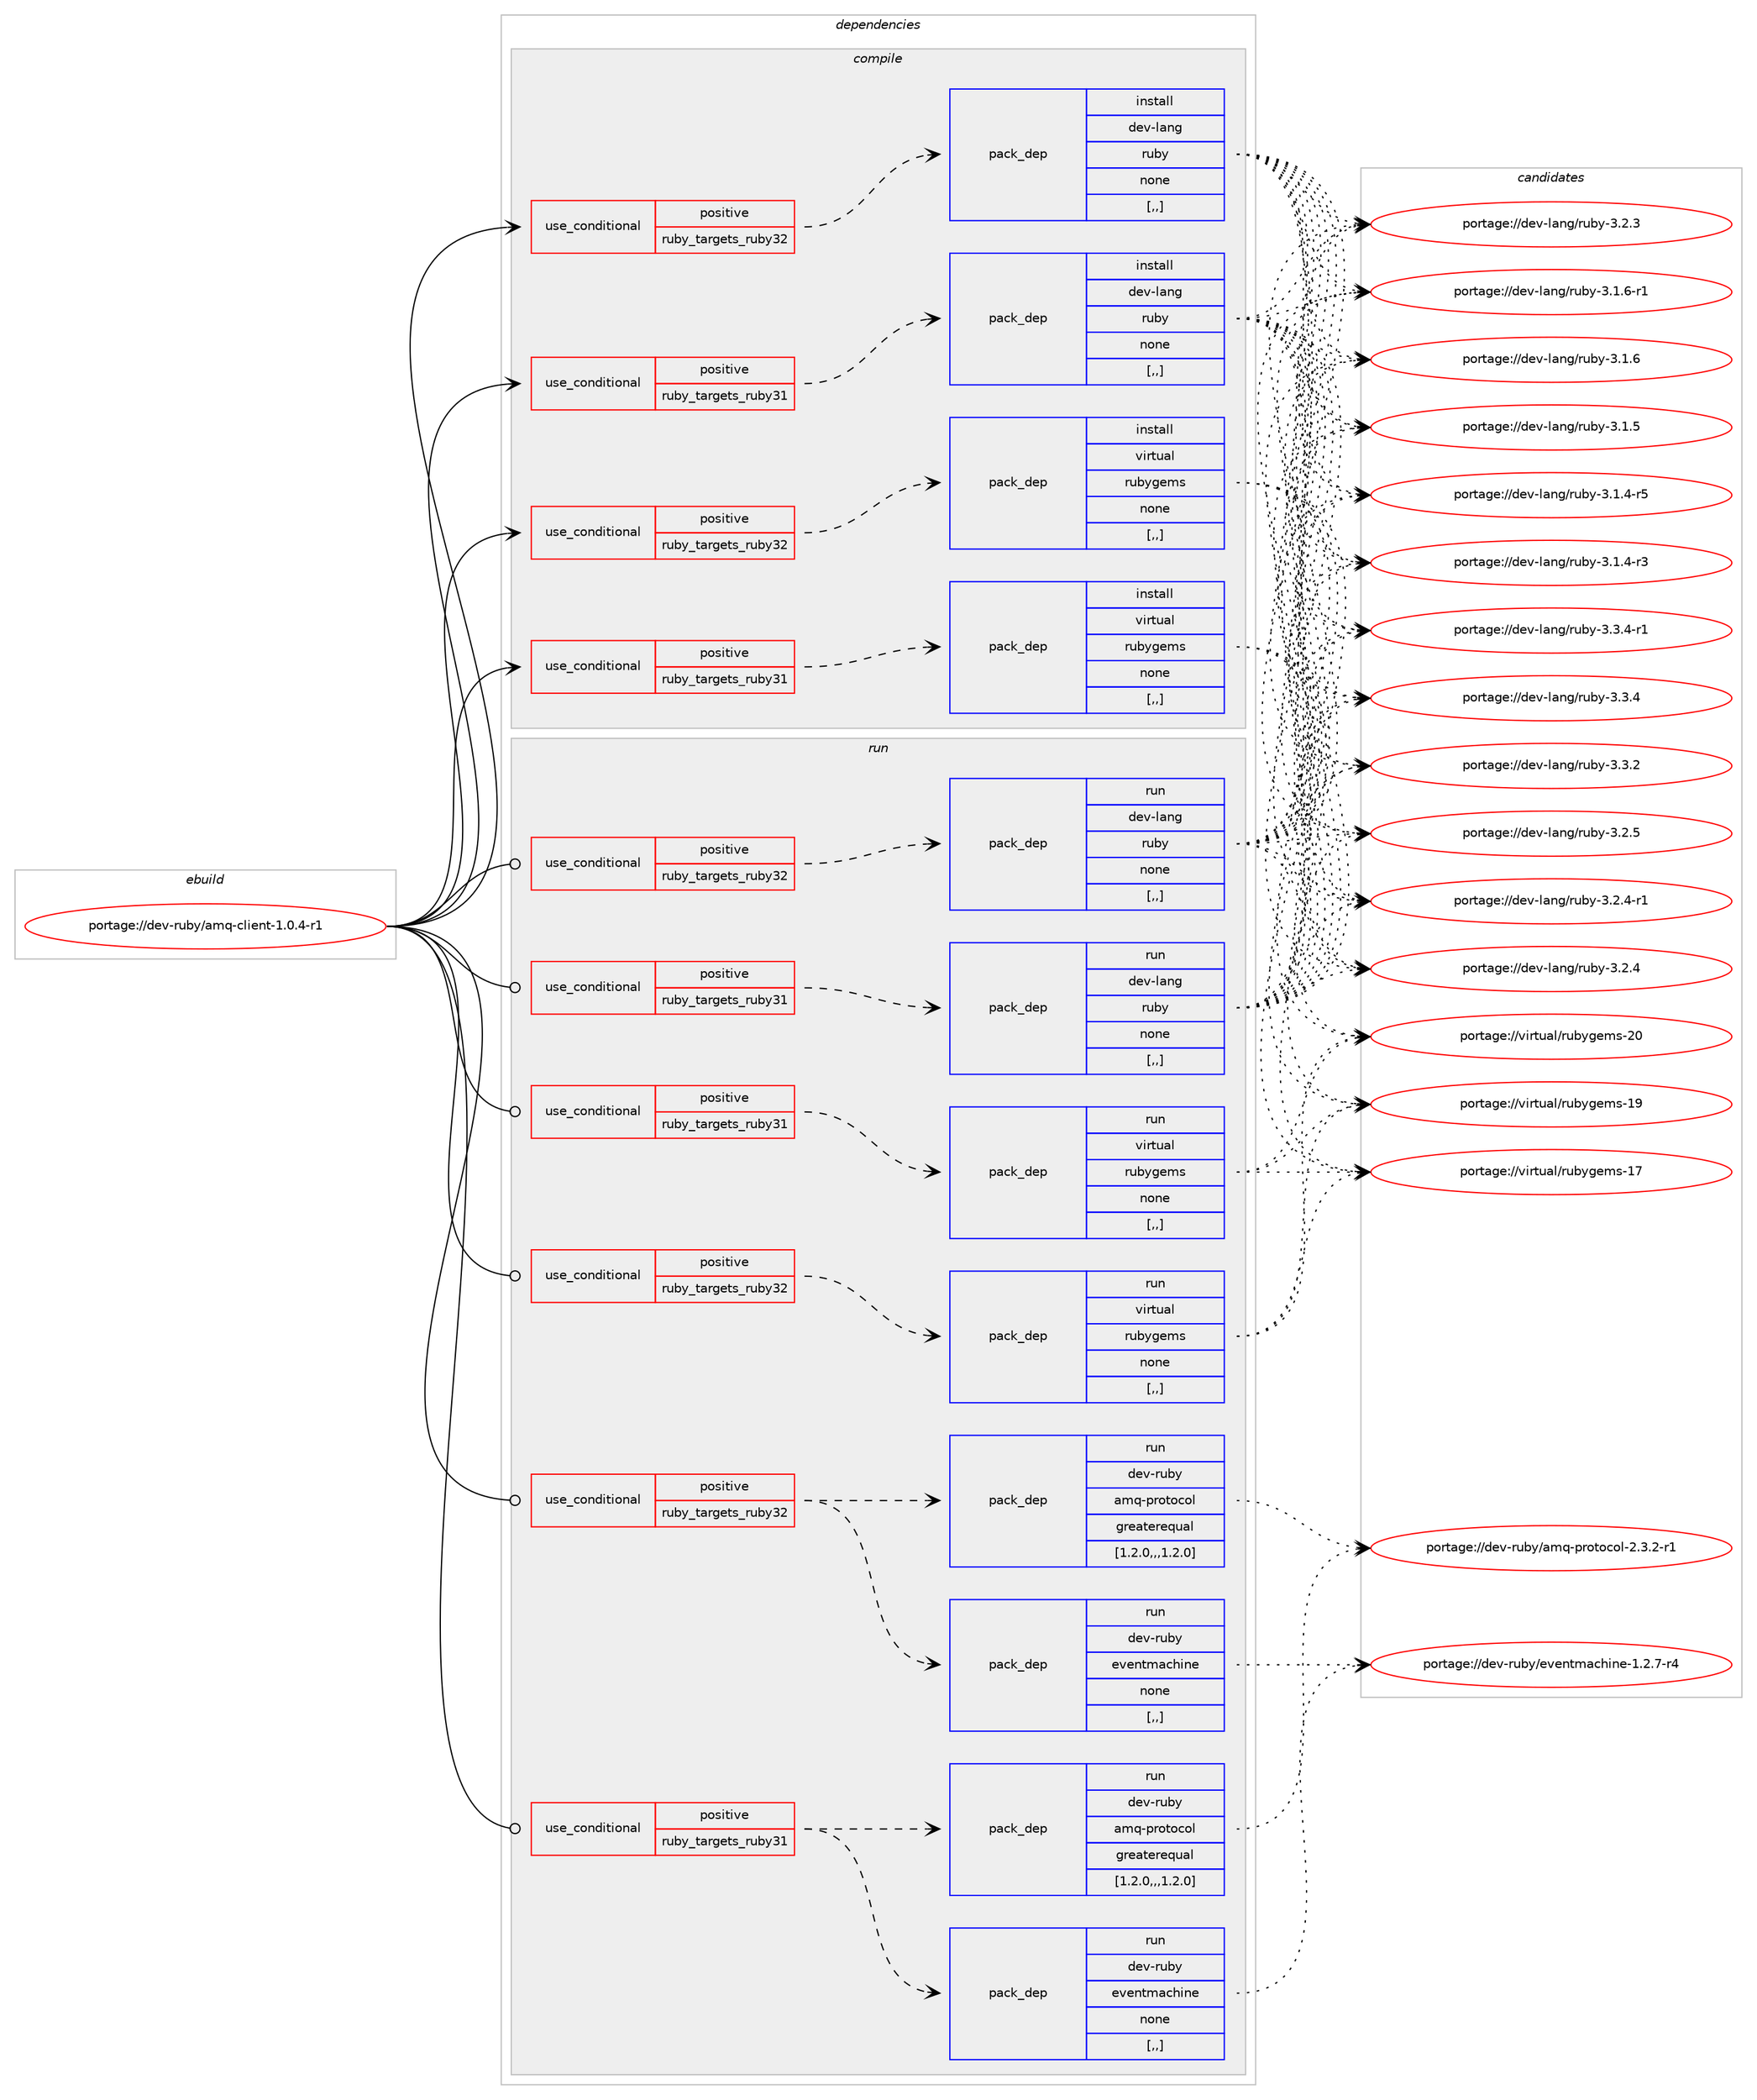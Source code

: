 digraph prolog {

# *************
# Graph options
# *************

newrank=true;
concentrate=true;
compound=true;
graph [rankdir=LR,fontname=Helvetica,fontsize=10,ranksep=1.5];#, ranksep=2.5, nodesep=0.2];
edge  [arrowhead=vee];
node  [fontname=Helvetica,fontsize=10];

# **********
# The ebuild
# **********

subgraph cluster_leftcol {
color=gray;
label=<<i>ebuild</i>>;
id [label="portage://dev-ruby/amq-client-1.0.4-r1", color=red, width=4, href="../dev-ruby/amq-client-1.0.4-r1.svg"];
}

# ****************
# The dependencies
# ****************

subgraph cluster_midcol {
color=gray;
label=<<i>dependencies</i>>;
subgraph cluster_compile {
fillcolor="#eeeeee";
style=filled;
label=<<i>compile</i>>;
subgraph cond44295 {
dependency176372 [label=<<TABLE BORDER="0" CELLBORDER="1" CELLSPACING="0" CELLPADDING="4"><TR><TD ROWSPAN="3" CELLPADDING="10">use_conditional</TD></TR><TR><TD>positive</TD></TR><TR><TD>ruby_targets_ruby31</TD></TR></TABLE>>, shape=none, color=red];
subgraph pack130788 {
dependency176373 [label=<<TABLE BORDER="0" CELLBORDER="1" CELLSPACING="0" CELLPADDING="4" WIDTH="220"><TR><TD ROWSPAN="6" CELLPADDING="30">pack_dep</TD></TR><TR><TD WIDTH="110">install</TD></TR><TR><TD>dev-lang</TD></TR><TR><TD>ruby</TD></TR><TR><TD>none</TD></TR><TR><TD>[,,]</TD></TR></TABLE>>, shape=none, color=blue];
}
dependency176372:e -> dependency176373:w [weight=20,style="dashed",arrowhead="vee"];
}
id:e -> dependency176372:w [weight=20,style="solid",arrowhead="vee"];
subgraph cond44296 {
dependency176374 [label=<<TABLE BORDER="0" CELLBORDER="1" CELLSPACING="0" CELLPADDING="4"><TR><TD ROWSPAN="3" CELLPADDING="10">use_conditional</TD></TR><TR><TD>positive</TD></TR><TR><TD>ruby_targets_ruby31</TD></TR></TABLE>>, shape=none, color=red];
subgraph pack130789 {
dependency176375 [label=<<TABLE BORDER="0" CELLBORDER="1" CELLSPACING="0" CELLPADDING="4" WIDTH="220"><TR><TD ROWSPAN="6" CELLPADDING="30">pack_dep</TD></TR><TR><TD WIDTH="110">install</TD></TR><TR><TD>virtual</TD></TR><TR><TD>rubygems</TD></TR><TR><TD>none</TD></TR><TR><TD>[,,]</TD></TR></TABLE>>, shape=none, color=blue];
}
dependency176374:e -> dependency176375:w [weight=20,style="dashed",arrowhead="vee"];
}
id:e -> dependency176374:w [weight=20,style="solid",arrowhead="vee"];
subgraph cond44297 {
dependency176376 [label=<<TABLE BORDER="0" CELLBORDER="1" CELLSPACING="0" CELLPADDING="4"><TR><TD ROWSPAN="3" CELLPADDING="10">use_conditional</TD></TR><TR><TD>positive</TD></TR><TR><TD>ruby_targets_ruby32</TD></TR></TABLE>>, shape=none, color=red];
subgraph pack130790 {
dependency176377 [label=<<TABLE BORDER="0" CELLBORDER="1" CELLSPACING="0" CELLPADDING="4" WIDTH="220"><TR><TD ROWSPAN="6" CELLPADDING="30">pack_dep</TD></TR><TR><TD WIDTH="110">install</TD></TR><TR><TD>dev-lang</TD></TR><TR><TD>ruby</TD></TR><TR><TD>none</TD></TR><TR><TD>[,,]</TD></TR></TABLE>>, shape=none, color=blue];
}
dependency176376:e -> dependency176377:w [weight=20,style="dashed",arrowhead="vee"];
}
id:e -> dependency176376:w [weight=20,style="solid",arrowhead="vee"];
subgraph cond44298 {
dependency176378 [label=<<TABLE BORDER="0" CELLBORDER="1" CELLSPACING="0" CELLPADDING="4"><TR><TD ROWSPAN="3" CELLPADDING="10">use_conditional</TD></TR><TR><TD>positive</TD></TR><TR><TD>ruby_targets_ruby32</TD></TR></TABLE>>, shape=none, color=red];
subgraph pack130791 {
dependency176379 [label=<<TABLE BORDER="0" CELLBORDER="1" CELLSPACING="0" CELLPADDING="4" WIDTH="220"><TR><TD ROWSPAN="6" CELLPADDING="30">pack_dep</TD></TR><TR><TD WIDTH="110">install</TD></TR><TR><TD>virtual</TD></TR><TR><TD>rubygems</TD></TR><TR><TD>none</TD></TR><TR><TD>[,,]</TD></TR></TABLE>>, shape=none, color=blue];
}
dependency176378:e -> dependency176379:w [weight=20,style="dashed",arrowhead="vee"];
}
id:e -> dependency176378:w [weight=20,style="solid",arrowhead="vee"];
}
subgraph cluster_compileandrun {
fillcolor="#eeeeee";
style=filled;
label=<<i>compile and run</i>>;
}
subgraph cluster_run {
fillcolor="#eeeeee";
style=filled;
label=<<i>run</i>>;
subgraph cond44299 {
dependency176380 [label=<<TABLE BORDER="0" CELLBORDER="1" CELLSPACING="0" CELLPADDING="4"><TR><TD ROWSPAN="3" CELLPADDING="10">use_conditional</TD></TR><TR><TD>positive</TD></TR><TR><TD>ruby_targets_ruby31</TD></TR></TABLE>>, shape=none, color=red];
subgraph pack130792 {
dependency176381 [label=<<TABLE BORDER="0" CELLBORDER="1" CELLSPACING="0" CELLPADDING="4" WIDTH="220"><TR><TD ROWSPAN="6" CELLPADDING="30">pack_dep</TD></TR><TR><TD WIDTH="110">run</TD></TR><TR><TD>dev-lang</TD></TR><TR><TD>ruby</TD></TR><TR><TD>none</TD></TR><TR><TD>[,,]</TD></TR></TABLE>>, shape=none, color=blue];
}
dependency176380:e -> dependency176381:w [weight=20,style="dashed",arrowhead="vee"];
}
id:e -> dependency176380:w [weight=20,style="solid",arrowhead="odot"];
subgraph cond44300 {
dependency176382 [label=<<TABLE BORDER="0" CELLBORDER="1" CELLSPACING="0" CELLPADDING="4"><TR><TD ROWSPAN="3" CELLPADDING="10">use_conditional</TD></TR><TR><TD>positive</TD></TR><TR><TD>ruby_targets_ruby31</TD></TR></TABLE>>, shape=none, color=red];
subgraph pack130793 {
dependency176383 [label=<<TABLE BORDER="0" CELLBORDER="1" CELLSPACING="0" CELLPADDING="4" WIDTH="220"><TR><TD ROWSPAN="6" CELLPADDING="30">pack_dep</TD></TR><TR><TD WIDTH="110">run</TD></TR><TR><TD>dev-ruby</TD></TR><TR><TD>amq-protocol</TD></TR><TR><TD>greaterequal</TD></TR><TR><TD>[1.2.0,,,1.2.0]</TD></TR></TABLE>>, shape=none, color=blue];
}
dependency176382:e -> dependency176383:w [weight=20,style="dashed",arrowhead="vee"];
subgraph pack130794 {
dependency176384 [label=<<TABLE BORDER="0" CELLBORDER="1" CELLSPACING="0" CELLPADDING="4" WIDTH="220"><TR><TD ROWSPAN="6" CELLPADDING="30">pack_dep</TD></TR><TR><TD WIDTH="110">run</TD></TR><TR><TD>dev-ruby</TD></TR><TR><TD>eventmachine</TD></TR><TR><TD>none</TD></TR><TR><TD>[,,]</TD></TR></TABLE>>, shape=none, color=blue];
}
dependency176382:e -> dependency176384:w [weight=20,style="dashed",arrowhead="vee"];
}
id:e -> dependency176382:w [weight=20,style="solid",arrowhead="odot"];
subgraph cond44301 {
dependency176385 [label=<<TABLE BORDER="0" CELLBORDER="1" CELLSPACING="0" CELLPADDING="4"><TR><TD ROWSPAN="3" CELLPADDING="10">use_conditional</TD></TR><TR><TD>positive</TD></TR><TR><TD>ruby_targets_ruby31</TD></TR></TABLE>>, shape=none, color=red];
subgraph pack130795 {
dependency176386 [label=<<TABLE BORDER="0" CELLBORDER="1" CELLSPACING="0" CELLPADDING="4" WIDTH="220"><TR><TD ROWSPAN="6" CELLPADDING="30">pack_dep</TD></TR><TR><TD WIDTH="110">run</TD></TR><TR><TD>virtual</TD></TR><TR><TD>rubygems</TD></TR><TR><TD>none</TD></TR><TR><TD>[,,]</TD></TR></TABLE>>, shape=none, color=blue];
}
dependency176385:e -> dependency176386:w [weight=20,style="dashed",arrowhead="vee"];
}
id:e -> dependency176385:w [weight=20,style="solid",arrowhead="odot"];
subgraph cond44302 {
dependency176387 [label=<<TABLE BORDER="0" CELLBORDER="1" CELLSPACING="0" CELLPADDING="4"><TR><TD ROWSPAN="3" CELLPADDING="10">use_conditional</TD></TR><TR><TD>positive</TD></TR><TR><TD>ruby_targets_ruby32</TD></TR></TABLE>>, shape=none, color=red];
subgraph pack130796 {
dependency176388 [label=<<TABLE BORDER="0" CELLBORDER="1" CELLSPACING="0" CELLPADDING="4" WIDTH="220"><TR><TD ROWSPAN="6" CELLPADDING="30">pack_dep</TD></TR><TR><TD WIDTH="110">run</TD></TR><TR><TD>dev-lang</TD></TR><TR><TD>ruby</TD></TR><TR><TD>none</TD></TR><TR><TD>[,,]</TD></TR></TABLE>>, shape=none, color=blue];
}
dependency176387:e -> dependency176388:w [weight=20,style="dashed",arrowhead="vee"];
}
id:e -> dependency176387:w [weight=20,style="solid",arrowhead="odot"];
subgraph cond44303 {
dependency176389 [label=<<TABLE BORDER="0" CELLBORDER="1" CELLSPACING="0" CELLPADDING="4"><TR><TD ROWSPAN="3" CELLPADDING="10">use_conditional</TD></TR><TR><TD>positive</TD></TR><TR><TD>ruby_targets_ruby32</TD></TR></TABLE>>, shape=none, color=red];
subgraph pack130797 {
dependency176390 [label=<<TABLE BORDER="0" CELLBORDER="1" CELLSPACING="0" CELLPADDING="4" WIDTH="220"><TR><TD ROWSPAN="6" CELLPADDING="30">pack_dep</TD></TR><TR><TD WIDTH="110">run</TD></TR><TR><TD>dev-ruby</TD></TR><TR><TD>amq-protocol</TD></TR><TR><TD>greaterequal</TD></TR><TR><TD>[1.2.0,,,1.2.0]</TD></TR></TABLE>>, shape=none, color=blue];
}
dependency176389:e -> dependency176390:w [weight=20,style="dashed",arrowhead="vee"];
subgraph pack130798 {
dependency176391 [label=<<TABLE BORDER="0" CELLBORDER="1" CELLSPACING="0" CELLPADDING="4" WIDTH="220"><TR><TD ROWSPAN="6" CELLPADDING="30">pack_dep</TD></TR><TR><TD WIDTH="110">run</TD></TR><TR><TD>dev-ruby</TD></TR><TR><TD>eventmachine</TD></TR><TR><TD>none</TD></TR><TR><TD>[,,]</TD></TR></TABLE>>, shape=none, color=blue];
}
dependency176389:e -> dependency176391:w [weight=20,style="dashed",arrowhead="vee"];
}
id:e -> dependency176389:w [weight=20,style="solid",arrowhead="odot"];
subgraph cond44304 {
dependency176392 [label=<<TABLE BORDER="0" CELLBORDER="1" CELLSPACING="0" CELLPADDING="4"><TR><TD ROWSPAN="3" CELLPADDING="10">use_conditional</TD></TR><TR><TD>positive</TD></TR><TR><TD>ruby_targets_ruby32</TD></TR></TABLE>>, shape=none, color=red];
subgraph pack130799 {
dependency176393 [label=<<TABLE BORDER="0" CELLBORDER="1" CELLSPACING="0" CELLPADDING="4" WIDTH="220"><TR><TD ROWSPAN="6" CELLPADDING="30">pack_dep</TD></TR><TR><TD WIDTH="110">run</TD></TR><TR><TD>virtual</TD></TR><TR><TD>rubygems</TD></TR><TR><TD>none</TD></TR><TR><TD>[,,]</TD></TR></TABLE>>, shape=none, color=blue];
}
dependency176392:e -> dependency176393:w [weight=20,style="dashed",arrowhead="vee"];
}
id:e -> dependency176392:w [weight=20,style="solid",arrowhead="odot"];
}
}

# **************
# The candidates
# **************

subgraph cluster_choices {
rank=same;
color=gray;
label=<<i>candidates</i>>;

subgraph choice130788 {
color=black;
nodesep=1;
choice100101118451089711010347114117981214551465146524511449 [label="portage://dev-lang/ruby-3.3.4-r1", color=red, width=4,href="../dev-lang/ruby-3.3.4-r1.svg"];
choice10010111845108971101034711411798121455146514652 [label="portage://dev-lang/ruby-3.3.4", color=red, width=4,href="../dev-lang/ruby-3.3.4.svg"];
choice10010111845108971101034711411798121455146514650 [label="portage://dev-lang/ruby-3.3.2", color=red, width=4,href="../dev-lang/ruby-3.3.2.svg"];
choice10010111845108971101034711411798121455146504653 [label="portage://dev-lang/ruby-3.2.5", color=red, width=4,href="../dev-lang/ruby-3.2.5.svg"];
choice100101118451089711010347114117981214551465046524511449 [label="portage://dev-lang/ruby-3.2.4-r1", color=red, width=4,href="../dev-lang/ruby-3.2.4-r1.svg"];
choice10010111845108971101034711411798121455146504652 [label="portage://dev-lang/ruby-3.2.4", color=red, width=4,href="../dev-lang/ruby-3.2.4.svg"];
choice10010111845108971101034711411798121455146504651 [label="portage://dev-lang/ruby-3.2.3", color=red, width=4,href="../dev-lang/ruby-3.2.3.svg"];
choice100101118451089711010347114117981214551464946544511449 [label="portage://dev-lang/ruby-3.1.6-r1", color=red, width=4,href="../dev-lang/ruby-3.1.6-r1.svg"];
choice10010111845108971101034711411798121455146494654 [label="portage://dev-lang/ruby-3.1.6", color=red, width=4,href="../dev-lang/ruby-3.1.6.svg"];
choice10010111845108971101034711411798121455146494653 [label="portage://dev-lang/ruby-3.1.5", color=red, width=4,href="../dev-lang/ruby-3.1.5.svg"];
choice100101118451089711010347114117981214551464946524511453 [label="portage://dev-lang/ruby-3.1.4-r5", color=red, width=4,href="../dev-lang/ruby-3.1.4-r5.svg"];
choice100101118451089711010347114117981214551464946524511451 [label="portage://dev-lang/ruby-3.1.4-r3", color=red, width=4,href="../dev-lang/ruby-3.1.4-r3.svg"];
dependency176373:e -> choice100101118451089711010347114117981214551465146524511449:w [style=dotted,weight="100"];
dependency176373:e -> choice10010111845108971101034711411798121455146514652:w [style=dotted,weight="100"];
dependency176373:e -> choice10010111845108971101034711411798121455146514650:w [style=dotted,weight="100"];
dependency176373:e -> choice10010111845108971101034711411798121455146504653:w [style=dotted,weight="100"];
dependency176373:e -> choice100101118451089711010347114117981214551465046524511449:w [style=dotted,weight="100"];
dependency176373:e -> choice10010111845108971101034711411798121455146504652:w [style=dotted,weight="100"];
dependency176373:e -> choice10010111845108971101034711411798121455146504651:w [style=dotted,weight="100"];
dependency176373:e -> choice100101118451089711010347114117981214551464946544511449:w [style=dotted,weight="100"];
dependency176373:e -> choice10010111845108971101034711411798121455146494654:w [style=dotted,weight="100"];
dependency176373:e -> choice10010111845108971101034711411798121455146494653:w [style=dotted,weight="100"];
dependency176373:e -> choice100101118451089711010347114117981214551464946524511453:w [style=dotted,weight="100"];
dependency176373:e -> choice100101118451089711010347114117981214551464946524511451:w [style=dotted,weight="100"];
}
subgraph choice130789 {
color=black;
nodesep=1;
choice118105114116117971084711411798121103101109115455048 [label="portage://virtual/rubygems-20", color=red, width=4,href="../virtual/rubygems-20.svg"];
choice118105114116117971084711411798121103101109115454957 [label="portage://virtual/rubygems-19", color=red, width=4,href="../virtual/rubygems-19.svg"];
choice118105114116117971084711411798121103101109115454955 [label="portage://virtual/rubygems-17", color=red, width=4,href="../virtual/rubygems-17.svg"];
dependency176375:e -> choice118105114116117971084711411798121103101109115455048:w [style=dotted,weight="100"];
dependency176375:e -> choice118105114116117971084711411798121103101109115454957:w [style=dotted,weight="100"];
dependency176375:e -> choice118105114116117971084711411798121103101109115454955:w [style=dotted,weight="100"];
}
subgraph choice130790 {
color=black;
nodesep=1;
choice100101118451089711010347114117981214551465146524511449 [label="portage://dev-lang/ruby-3.3.4-r1", color=red, width=4,href="../dev-lang/ruby-3.3.4-r1.svg"];
choice10010111845108971101034711411798121455146514652 [label="portage://dev-lang/ruby-3.3.4", color=red, width=4,href="../dev-lang/ruby-3.3.4.svg"];
choice10010111845108971101034711411798121455146514650 [label="portage://dev-lang/ruby-3.3.2", color=red, width=4,href="../dev-lang/ruby-3.3.2.svg"];
choice10010111845108971101034711411798121455146504653 [label="portage://dev-lang/ruby-3.2.5", color=red, width=4,href="../dev-lang/ruby-3.2.5.svg"];
choice100101118451089711010347114117981214551465046524511449 [label="portage://dev-lang/ruby-3.2.4-r1", color=red, width=4,href="../dev-lang/ruby-3.2.4-r1.svg"];
choice10010111845108971101034711411798121455146504652 [label="portage://dev-lang/ruby-3.2.4", color=red, width=4,href="../dev-lang/ruby-3.2.4.svg"];
choice10010111845108971101034711411798121455146504651 [label="portage://dev-lang/ruby-3.2.3", color=red, width=4,href="../dev-lang/ruby-3.2.3.svg"];
choice100101118451089711010347114117981214551464946544511449 [label="portage://dev-lang/ruby-3.1.6-r1", color=red, width=4,href="../dev-lang/ruby-3.1.6-r1.svg"];
choice10010111845108971101034711411798121455146494654 [label="portage://dev-lang/ruby-3.1.6", color=red, width=4,href="../dev-lang/ruby-3.1.6.svg"];
choice10010111845108971101034711411798121455146494653 [label="portage://dev-lang/ruby-3.1.5", color=red, width=4,href="../dev-lang/ruby-3.1.5.svg"];
choice100101118451089711010347114117981214551464946524511453 [label="portage://dev-lang/ruby-3.1.4-r5", color=red, width=4,href="../dev-lang/ruby-3.1.4-r5.svg"];
choice100101118451089711010347114117981214551464946524511451 [label="portage://dev-lang/ruby-3.1.4-r3", color=red, width=4,href="../dev-lang/ruby-3.1.4-r3.svg"];
dependency176377:e -> choice100101118451089711010347114117981214551465146524511449:w [style=dotted,weight="100"];
dependency176377:e -> choice10010111845108971101034711411798121455146514652:w [style=dotted,weight="100"];
dependency176377:e -> choice10010111845108971101034711411798121455146514650:w [style=dotted,weight="100"];
dependency176377:e -> choice10010111845108971101034711411798121455146504653:w [style=dotted,weight="100"];
dependency176377:e -> choice100101118451089711010347114117981214551465046524511449:w [style=dotted,weight="100"];
dependency176377:e -> choice10010111845108971101034711411798121455146504652:w [style=dotted,weight="100"];
dependency176377:e -> choice10010111845108971101034711411798121455146504651:w [style=dotted,weight="100"];
dependency176377:e -> choice100101118451089711010347114117981214551464946544511449:w [style=dotted,weight="100"];
dependency176377:e -> choice10010111845108971101034711411798121455146494654:w [style=dotted,weight="100"];
dependency176377:e -> choice10010111845108971101034711411798121455146494653:w [style=dotted,weight="100"];
dependency176377:e -> choice100101118451089711010347114117981214551464946524511453:w [style=dotted,weight="100"];
dependency176377:e -> choice100101118451089711010347114117981214551464946524511451:w [style=dotted,weight="100"];
}
subgraph choice130791 {
color=black;
nodesep=1;
choice118105114116117971084711411798121103101109115455048 [label="portage://virtual/rubygems-20", color=red, width=4,href="../virtual/rubygems-20.svg"];
choice118105114116117971084711411798121103101109115454957 [label="portage://virtual/rubygems-19", color=red, width=4,href="../virtual/rubygems-19.svg"];
choice118105114116117971084711411798121103101109115454955 [label="portage://virtual/rubygems-17", color=red, width=4,href="../virtual/rubygems-17.svg"];
dependency176379:e -> choice118105114116117971084711411798121103101109115455048:w [style=dotted,weight="100"];
dependency176379:e -> choice118105114116117971084711411798121103101109115454957:w [style=dotted,weight="100"];
dependency176379:e -> choice118105114116117971084711411798121103101109115454955:w [style=dotted,weight="100"];
}
subgraph choice130792 {
color=black;
nodesep=1;
choice100101118451089711010347114117981214551465146524511449 [label="portage://dev-lang/ruby-3.3.4-r1", color=red, width=4,href="../dev-lang/ruby-3.3.4-r1.svg"];
choice10010111845108971101034711411798121455146514652 [label="portage://dev-lang/ruby-3.3.4", color=red, width=4,href="../dev-lang/ruby-3.3.4.svg"];
choice10010111845108971101034711411798121455146514650 [label="portage://dev-lang/ruby-3.3.2", color=red, width=4,href="../dev-lang/ruby-3.3.2.svg"];
choice10010111845108971101034711411798121455146504653 [label="portage://dev-lang/ruby-3.2.5", color=red, width=4,href="../dev-lang/ruby-3.2.5.svg"];
choice100101118451089711010347114117981214551465046524511449 [label="portage://dev-lang/ruby-3.2.4-r1", color=red, width=4,href="../dev-lang/ruby-3.2.4-r1.svg"];
choice10010111845108971101034711411798121455146504652 [label="portage://dev-lang/ruby-3.2.4", color=red, width=4,href="../dev-lang/ruby-3.2.4.svg"];
choice10010111845108971101034711411798121455146504651 [label="portage://dev-lang/ruby-3.2.3", color=red, width=4,href="../dev-lang/ruby-3.2.3.svg"];
choice100101118451089711010347114117981214551464946544511449 [label="portage://dev-lang/ruby-3.1.6-r1", color=red, width=4,href="../dev-lang/ruby-3.1.6-r1.svg"];
choice10010111845108971101034711411798121455146494654 [label="portage://dev-lang/ruby-3.1.6", color=red, width=4,href="../dev-lang/ruby-3.1.6.svg"];
choice10010111845108971101034711411798121455146494653 [label="portage://dev-lang/ruby-3.1.5", color=red, width=4,href="../dev-lang/ruby-3.1.5.svg"];
choice100101118451089711010347114117981214551464946524511453 [label="portage://dev-lang/ruby-3.1.4-r5", color=red, width=4,href="../dev-lang/ruby-3.1.4-r5.svg"];
choice100101118451089711010347114117981214551464946524511451 [label="portage://dev-lang/ruby-3.1.4-r3", color=red, width=4,href="../dev-lang/ruby-3.1.4-r3.svg"];
dependency176381:e -> choice100101118451089711010347114117981214551465146524511449:w [style=dotted,weight="100"];
dependency176381:e -> choice10010111845108971101034711411798121455146514652:w [style=dotted,weight="100"];
dependency176381:e -> choice10010111845108971101034711411798121455146514650:w [style=dotted,weight="100"];
dependency176381:e -> choice10010111845108971101034711411798121455146504653:w [style=dotted,weight="100"];
dependency176381:e -> choice100101118451089711010347114117981214551465046524511449:w [style=dotted,weight="100"];
dependency176381:e -> choice10010111845108971101034711411798121455146504652:w [style=dotted,weight="100"];
dependency176381:e -> choice10010111845108971101034711411798121455146504651:w [style=dotted,weight="100"];
dependency176381:e -> choice100101118451089711010347114117981214551464946544511449:w [style=dotted,weight="100"];
dependency176381:e -> choice10010111845108971101034711411798121455146494654:w [style=dotted,weight="100"];
dependency176381:e -> choice10010111845108971101034711411798121455146494653:w [style=dotted,weight="100"];
dependency176381:e -> choice100101118451089711010347114117981214551464946524511453:w [style=dotted,weight="100"];
dependency176381:e -> choice100101118451089711010347114117981214551464946524511451:w [style=dotted,weight="100"];
}
subgraph choice130793 {
color=black;
nodesep=1;
choice1001011184511411798121479710911345112114111116111991111084550465146504511449 [label="portage://dev-ruby/amq-protocol-2.3.2-r1", color=red, width=4,href="../dev-ruby/amq-protocol-2.3.2-r1.svg"];
dependency176383:e -> choice1001011184511411798121479710911345112114111116111991111084550465146504511449:w [style=dotted,weight="100"];
}
subgraph choice130794 {
color=black;
nodesep=1;
choice10010111845114117981214710111810111011610997991041051101014549465046554511452 [label="portage://dev-ruby/eventmachine-1.2.7-r4", color=red, width=4,href="../dev-ruby/eventmachine-1.2.7-r4.svg"];
dependency176384:e -> choice10010111845114117981214710111810111011610997991041051101014549465046554511452:w [style=dotted,weight="100"];
}
subgraph choice130795 {
color=black;
nodesep=1;
choice118105114116117971084711411798121103101109115455048 [label="portage://virtual/rubygems-20", color=red, width=4,href="../virtual/rubygems-20.svg"];
choice118105114116117971084711411798121103101109115454957 [label="portage://virtual/rubygems-19", color=red, width=4,href="../virtual/rubygems-19.svg"];
choice118105114116117971084711411798121103101109115454955 [label="portage://virtual/rubygems-17", color=red, width=4,href="../virtual/rubygems-17.svg"];
dependency176386:e -> choice118105114116117971084711411798121103101109115455048:w [style=dotted,weight="100"];
dependency176386:e -> choice118105114116117971084711411798121103101109115454957:w [style=dotted,weight="100"];
dependency176386:e -> choice118105114116117971084711411798121103101109115454955:w [style=dotted,weight="100"];
}
subgraph choice130796 {
color=black;
nodesep=1;
choice100101118451089711010347114117981214551465146524511449 [label="portage://dev-lang/ruby-3.3.4-r1", color=red, width=4,href="../dev-lang/ruby-3.3.4-r1.svg"];
choice10010111845108971101034711411798121455146514652 [label="portage://dev-lang/ruby-3.3.4", color=red, width=4,href="../dev-lang/ruby-3.3.4.svg"];
choice10010111845108971101034711411798121455146514650 [label="portage://dev-lang/ruby-3.3.2", color=red, width=4,href="../dev-lang/ruby-3.3.2.svg"];
choice10010111845108971101034711411798121455146504653 [label="portage://dev-lang/ruby-3.2.5", color=red, width=4,href="../dev-lang/ruby-3.2.5.svg"];
choice100101118451089711010347114117981214551465046524511449 [label="portage://dev-lang/ruby-3.2.4-r1", color=red, width=4,href="../dev-lang/ruby-3.2.4-r1.svg"];
choice10010111845108971101034711411798121455146504652 [label="portage://dev-lang/ruby-3.2.4", color=red, width=4,href="../dev-lang/ruby-3.2.4.svg"];
choice10010111845108971101034711411798121455146504651 [label="portage://dev-lang/ruby-3.2.3", color=red, width=4,href="../dev-lang/ruby-3.2.3.svg"];
choice100101118451089711010347114117981214551464946544511449 [label="portage://dev-lang/ruby-3.1.6-r1", color=red, width=4,href="../dev-lang/ruby-3.1.6-r1.svg"];
choice10010111845108971101034711411798121455146494654 [label="portage://dev-lang/ruby-3.1.6", color=red, width=4,href="../dev-lang/ruby-3.1.6.svg"];
choice10010111845108971101034711411798121455146494653 [label="portage://dev-lang/ruby-3.1.5", color=red, width=4,href="../dev-lang/ruby-3.1.5.svg"];
choice100101118451089711010347114117981214551464946524511453 [label="portage://dev-lang/ruby-3.1.4-r5", color=red, width=4,href="../dev-lang/ruby-3.1.4-r5.svg"];
choice100101118451089711010347114117981214551464946524511451 [label="portage://dev-lang/ruby-3.1.4-r3", color=red, width=4,href="../dev-lang/ruby-3.1.4-r3.svg"];
dependency176388:e -> choice100101118451089711010347114117981214551465146524511449:w [style=dotted,weight="100"];
dependency176388:e -> choice10010111845108971101034711411798121455146514652:w [style=dotted,weight="100"];
dependency176388:e -> choice10010111845108971101034711411798121455146514650:w [style=dotted,weight="100"];
dependency176388:e -> choice10010111845108971101034711411798121455146504653:w [style=dotted,weight="100"];
dependency176388:e -> choice100101118451089711010347114117981214551465046524511449:w [style=dotted,weight="100"];
dependency176388:e -> choice10010111845108971101034711411798121455146504652:w [style=dotted,weight="100"];
dependency176388:e -> choice10010111845108971101034711411798121455146504651:w [style=dotted,weight="100"];
dependency176388:e -> choice100101118451089711010347114117981214551464946544511449:w [style=dotted,weight="100"];
dependency176388:e -> choice10010111845108971101034711411798121455146494654:w [style=dotted,weight="100"];
dependency176388:e -> choice10010111845108971101034711411798121455146494653:w [style=dotted,weight="100"];
dependency176388:e -> choice100101118451089711010347114117981214551464946524511453:w [style=dotted,weight="100"];
dependency176388:e -> choice100101118451089711010347114117981214551464946524511451:w [style=dotted,weight="100"];
}
subgraph choice130797 {
color=black;
nodesep=1;
choice1001011184511411798121479710911345112114111116111991111084550465146504511449 [label="portage://dev-ruby/amq-protocol-2.3.2-r1", color=red, width=4,href="../dev-ruby/amq-protocol-2.3.2-r1.svg"];
dependency176390:e -> choice1001011184511411798121479710911345112114111116111991111084550465146504511449:w [style=dotted,weight="100"];
}
subgraph choice130798 {
color=black;
nodesep=1;
choice10010111845114117981214710111810111011610997991041051101014549465046554511452 [label="portage://dev-ruby/eventmachine-1.2.7-r4", color=red, width=4,href="../dev-ruby/eventmachine-1.2.7-r4.svg"];
dependency176391:e -> choice10010111845114117981214710111810111011610997991041051101014549465046554511452:w [style=dotted,weight="100"];
}
subgraph choice130799 {
color=black;
nodesep=1;
choice118105114116117971084711411798121103101109115455048 [label="portage://virtual/rubygems-20", color=red, width=4,href="../virtual/rubygems-20.svg"];
choice118105114116117971084711411798121103101109115454957 [label="portage://virtual/rubygems-19", color=red, width=4,href="../virtual/rubygems-19.svg"];
choice118105114116117971084711411798121103101109115454955 [label="portage://virtual/rubygems-17", color=red, width=4,href="../virtual/rubygems-17.svg"];
dependency176393:e -> choice118105114116117971084711411798121103101109115455048:w [style=dotted,weight="100"];
dependency176393:e -> choice118105114116117971084711411798121103101109115454957:w [style=dotted,weight="100"];
dependency176393:e -> choice118105114116117971084711411798121103101109115454955:w [style=dotted,weight="100"];
}
}

}
